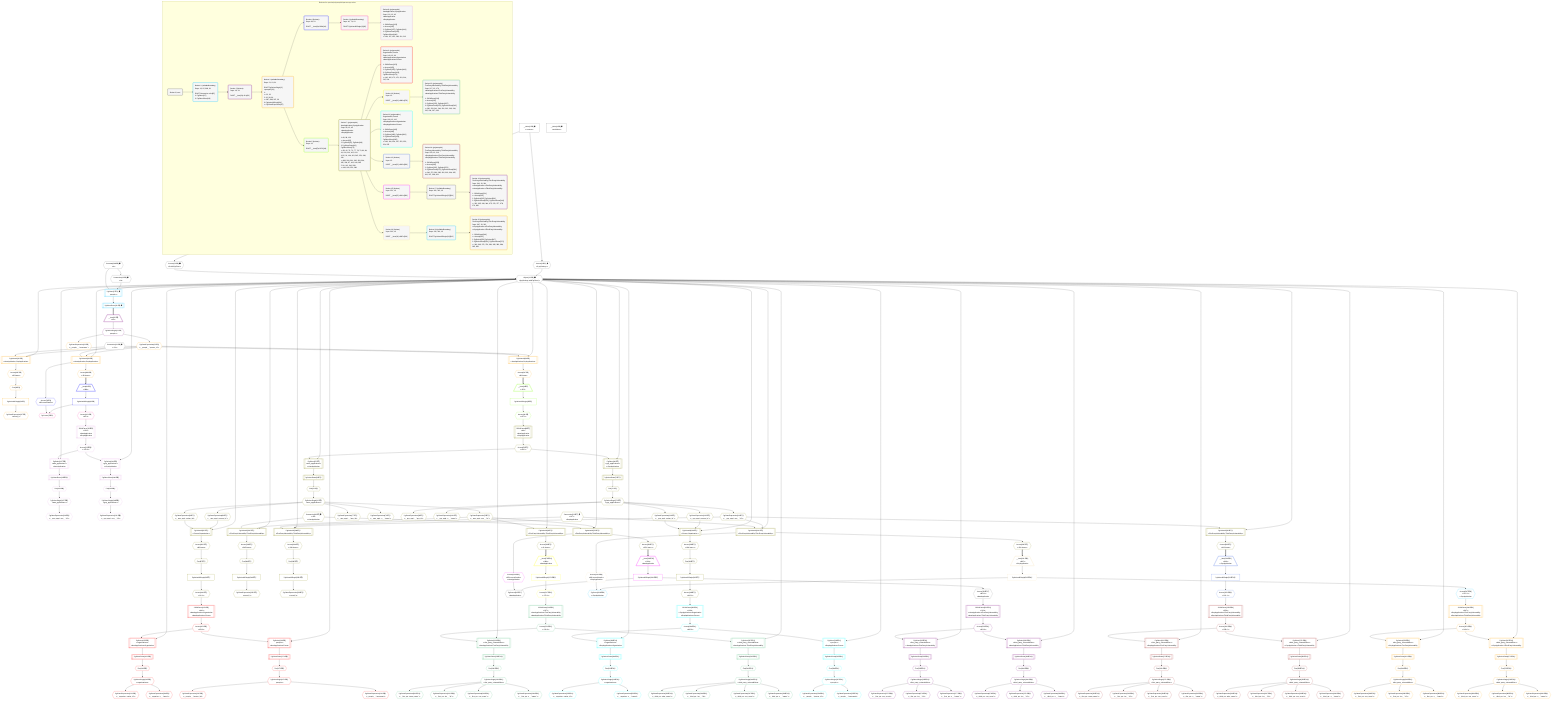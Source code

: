 %%{init: {'themeVariables': { 'fontSize': '12px'}}}%%
graph TD
    classDef path fill:#eee,stroke:#000,color:#000
    classDef plan fill:#fff,stroke-width:1px,color:#000
    classDef itemplan fill:#fff,stroke-width:2px,color:#000
    classDef unbatchedplan fill:#dff,stroke-width:1px,color:#000
    classDef sideeffectplan fill:#fcc,stroke-width:2px,color:#000
    classDef bucket fill:#f6f6f6,color:#000,stroke-width:2px,text-align:left

    subgraph "Buckets for queries/polymorphic/person-app-vulns"
    Bucket0("Bucket 0 (root)"):::bucket
    Bucket1("Bucket 1 (nullableBoundary)<br />Deps: 13, 15, 398, 31<br /><br />ROOT Connectionᐸ9ᐳ[15]<br />1: PgSelect[17]<br />2: PgSelectRows[19]"):::bucket
    Bucket2("Bucket 2 (listItem)<br />Deps: 13, 31<br /><br />ROOT __Item{2}ᐸ19ᐳ[20]"):::bucket
    Bucket3("Bucket 3 (nullableBoundary)<br />Deps: 21, 13, 31<br /><br />ROOT PgSelectSingle{2}ᐸpeopleᐳ[21]<br />1: <br />ᐳ: 22, 23<br />2: 32, 38, 39<br />ᐳ: 387, 388, 397, 33<br />3: PgUnionAllSingle[36]<br />ᐳ: PgClassExpression[37]"):::bucket
    Bucket4("Bucket 4 (listItem)<br />Deps: 38, 13<br /><br />ROOT __Item{4}ᐸ388ᐳ[41]"):::bucket
    Bucket5("Bucket 5 (listItem)<br />Deps: 13<br /><br />ROOT __Item{5}ᐸ397ᐳ[44]"):::bucket
    Bucket6("Bucket 6 (nullableBoundary)<br />Deps: 42, 74, 13<br /><br />ROOT PgUnionAllSingle{4}[42]"):::bucket
    Bucket7("Bucket 7 (polymorphic)<br />AwsApplication,GcpApplication<br />Deps: 46, 13, 45<br />ᐳAwsApplication<br />ᐳGcpApplication<br /><br />1: 48, 98, 120<br />ᐳ: Access[50]<br />2: PgSelect[52], PgSelect[66]<br />3: PgSelectRows[60], PgSelectRows[71]<br />ᐳ: 59, 62, 70, 73, 77, 78, 79, 80, 81, 99, 100, 101, 102, 103<br />4: 82, 91, 104, 113, 245, 251, 284, 290<br />ᐳ: 389, 390, 391, 392, 393, 394, 395, 396, 87, 109, 246, 285<br />5: 90, 112, 249, 288<br />ᐳ: 149, 180, 250, 289"):::bucket
    Bucket8("Bucket 8 (polymorphic)<br />AwsApplication,GcpApplication<br />Deps: 121, 13, 42<br />ᐳAwsApplication<br />ᐳGcpApplication<br /><br />1: JSONParse[123]<br />ᐳ: Access[125]<br />2: PgSelect[127], PgSelect[141]<br />3: PgSelectRows[135], PgSelectRows[146]<br />ᐳ: 134, 137, 145, 148, 211, 212"):::bucket
    Bucket9("Bucket 9 (polymorphic)<br />Organization,Person<br />Deps: 149, 13, 90<br />ᐳAwsApplicationᐳOrganization<br />ᐳAwsApplicationᐳPerson<br /><br />1: JSONParse[151]<br />ᐳ: Access[153]<br />2: PgSelect[155], PgSelect[169]<br />3: PgSelectRows[163], PgSelectRows[174]<br />ᐳ: 162, 165, 173, 176, 213, 214, 215, 216"):::bucket
    Bucket10("Bucket 10 (listItem)<br />Deps: 13<br /><br />ROOT __Item{10}ᐸ389ᐳ[178]"):::bucket
    Bucket11("Bucket 11 (polymorphic)<br />Organization,Person<br />Deps: 180, 13, 112<br />ᐳGcpApplicationᐳOrganization<br />ᐳGcpApplicationᐳPerson<br /><br />1: JSONParse[182]<br />ᐳ: Access[184]<br />2: PgSelect[186], PgSelect[200]<br />3: PgSelectRows[194], PgSelectRows[205]<br />ᐳ: 193, 196, 204, 207, 252, 253, 254, 255"):::bucket
    Bucket12("Bucket 12 (listItem)<br />Deps: 13<br /><br />ROOT __Item{12}ᐸ393ᐳ[209]"):::bucket
    Bucket13("Bucket 13 (polymorphic)<br />FirstPartyVulnerability,ThirdPartyVulnerability<br />Deps: 217, 13, 179<br />ᐳAwsApplicationᐳFirstPartyVulnerability<br />ᐳAwsApplicationᐳThirdPartyVulnerability<br /><br />1: JSONParse[219]<br />ᐳ: Access[221]<br />2: PgSelect[223], PgSelect[237]<br />3: PgSelectRows[231], PgSelectRows[242]<br />ᐳ: 230, 233, 241, 244, 291, 292, 293, 294, 295, 296, 297, 298"):::bucket
    Bucket14("Bucket 14 (polymorphic)<br />FirstPartyVulnerability,ThirdPartyVulnerability<br />Deps: 256, 13, 210<br />ᐳGcpApplicationᐳFirstPartyVulnerability<br />ᐳGcpApplicationᐳThirdPartyVulnerability<br /><br />1: JSONParse[258]<br />ᐳ: Access[260]<br />2: PgSelect[262], PgSelect[276]<br />3: PgSelectRows[270], PgSelectRows[281]<br />ᐳ: 269, 272, 280, 283, 302, 303, 304, 305, 306, 307, 308, 309"):::bucket
    Bucket15("Bucket 15 (listItem)<br />Deps: 251, 13<br /><br />ROOT __Item{15}ᐸ391ᐳ[300]"):::bucket
    Bucket16("Bucket 16 (listItem)<br />Deps: 290, 13<br /><br />ROOT __Item{16}ᐸ395ᐳ[311]"):::bucket
    Bucket17("Bucket 17 (nullableBoundary)<br />Deps: 301, 313, 13<br /><br />ROOT PgUnionAllSingle{15}[301]"):::bucket
    Bucket18("Bucket 18 (nullableBoundary)<br />Deps: 312, 316, 13<br /><br />ROOT PgUnionAllSingle{16}[312]"):::bucket
    Bucket19("Bucket 19 (polymorphic)<br />FirstPartyVulnerability,ThirdPartyVulnerability<br />Deps: 319, 13, 301<br />ᐳAwsApplicationᐳFirstPartyVulnerability<br />ᐳAwsApplicationᐳThirdPartyVulnerability<br /><br />1: JSONParse[321]<br />ᐳ: Access[323]<br />2: PgSelect[325], PgSelect[339]<br />3: PgSelectRows[333], PgSelectRows[344]<br />ᐳ: 332, 335, 343, 346, 375, 376, 377, 378, 379, 380"):::bucket
    Bucket20("Bucket 20 (polymorphic)<br />FirstPartyVulnerability,ThirdPartyVulnerability<br />Deps: 347, 13, 312<br />ᐳGcpApplicationᐳFirstPartyVulnerability<br />ᐳGcpApplicationᐳThirdPartyVulnerability<br /><br />1: JSONParse[349]<br />ᐳ: Access[351]<br />2: PgSelect[353], PgSelect[367]<br />3: PgSelectRows[361], PgSelectRows[372]<br />ᐳ: 360, 363, 371, 374, 381, 382, 383, 384, 385, 386"):::bucket
    end
    Bucket0 --> Bucket1
    Bucket1 --> Bucket2
    Bucket2 --> Bucket3
    Bucket3 --> Bucket4 & Bucket5
    Bucket4 --> Bucket6
    Bucket5 --> Bucket7
    Bucket6 --> Bucket8
    Bucket7 --> Bucket9 & Bucket10 & Bucket11 & Bucket12 & Bucket15 & Bucket16
    Bucket10 --> Bucket13
    Bucket12 --> Bucket14
    Bucket15 --> Bucket17
    Bucket16 --> Bucket18
    Bucket17 --> Bucket19
    Bucket18 --> Bucket20

    %% plan dependencies
    Object13{{"Object[13∈0] ➊<br />ᐸ{pgSettings,withPgClient}ᐳ"}}:::plan
    Access10{{"Access[10∈0] ➊<br />ᐸ2.pgSettingsᐳ"}}:::plan
    Access12{{"Access[12∈0] ➊<br />ᐸ2.withPgClientᐳ"}}:::plan
    Access10 & Access12 --> Object13
    __Value2["__Value[2∈0] ➊<br />ᐸcontextᐳ"]:::plan
    __Value2 --> Access10
    __Value2 --> Access12
    Connection15{{"Connection[15∈0] ➊<br />ᐸ9ᐳ"}}:::plan
    Constant398{{"Constant[398∈0] ➊<br />ᐸ4ᐳ"}}:::plan
    Constant398 --> Connection15
    __Value4["__Value[4∈0] ➊<br />ᐸrootValueᐳ"]:::plan
    Connection31{{"Connection[31∈0] ➊<br />ᐸ24ᐳ"}}:::plan
    PgSelect17[["PgSelect[17∈1] ➊<br />ᐸpeopleᐳ"]]:::plan
    Object13 & Connection15 & Constant398 --> PgSelect17
    PgSelectRows19[["PgSelectRows[19∈1] ➊"]]:::plan
    PgSelect17 --> PgSelectRows19
    __Item20[/"__Item[20∈2]<br />ᐸ19ᐳ"\]:::itemplan
    PgSelectRows19 ==> __Item20
    PgSelectSingle21{{"PgSelectSingle[21∈2]<br />ᐸpeopleᐳ"}}:::plan
    __Item20 --> PgSelectSingle21
    PgUnionAll32[["PgUnionAll[32∈3]<br />ᐸAwsApplication,GcpApplicationᐳ"]]:::plan
    PgClassExpression22{{"PgClassExpression[22∈3]<br />ᐸ__people__.”person_id”ᐳ"}}:::plan
    Object13 & PgClassExpression22 & Connection31 --> PgUnionAll32
    PgUnionAll38[["PgUnionAll[38∈3]<br />ᐸAwsApplication,GcpApplicationᐳ"]]:::plan
    Object13 & PgClassExpression22 & Connection31 --> PgUnionAll38
    PgUnionAll39[["PgUnionAll[39∈3]<br />ᐸAwsApplication,GcpApplicationᐳ"]]:::plan
    Object13 & PgClassExpression22 & Connection31 --> PgUnionAll39
    PgSelectSingle21 --> PgClassExpression22
    PgClassExpression23{{"PgClassExpression[23∈3]<br />ᐸ__people__.”username”ᐳ"}}:::plan
    PgSelectSingle21 --> PgClassExpression23
    First33{{"First[33∈3]"}}:::plan
    Access387{{"Access[387∈3]<br />ᐸ32.itemsᐳ"}}:::plan
    Access387 --> First33
    PgUnionAllSingle36["PgUnionAllSingle[36∈3]"]:::plan
    First33 --> PgUnionAllSingle36
    PgClassExpression37{{"PgClassExpression[37∈3]<br />ᐸcount(*)ᐳ"}}:::plan
    PgUnionAllSingle36 --> PgClassExpression37
    PgUnionAll32 --> Access387
    Access388{{"Access[388∈3]<br />ᐸ38.itemsᐳ"}}:::plan
    PgUnionAll38 --> Access388
    Access397{{"Access[397∈3]<br />ᐸ39.itemsᐳ"}}:::plan
    PgUnionAll39 --> Access397
    __Item41[/"__Item[41∈4]<br />ᐸ388ᐳ"\]:::itemplan
    Access388 ==> __Item41
    PgUnionAllSingle42["PgUnionAllSingle[42∈4]"]:::plan
    __Item41 --> PgUnionAllSingle42
    Access74{{"Access[74∈4]<br />ᐸ38.cursorDetailsᐳ"}}:::plan
    PgUnionAll38 --> Access74
    PgCursor76{{"PgCursor[76∈6]"}}:::plan
    PgUnionAllSingle42 & Access74 --> PgCursor76
    Access121{{"Access[121∈6]<br />ᐸ42.1ᐳ"}}:::plan
    PgUnionAllSingle42 --> Access121
    PgSelect127[["PgSelect[127∈8]<br />ᐸaws_applicationsᐳ<br />ᐳAwsApplication"]]:::plan
    Access125{{"Access[125∈8]^<br />ᐸ123.0ᐳ"}}:::plan
    Object13 & Access125 --> PgSelect127
    PgSelect141[["PgSelect[141∈8]<br />ᐸgcp_applicationsᐳ<br />ᐳGcpApplication"]]:::plan
    Object13 & Access125 --> PgSelect141
    JSONParse123[["JSONParse[123∈8]<br />ᐸ121ᐳ<br />ᐳAwsApplication<br />ᐳGcpApplication"]]:::plan
    Access121 --> JSONParse123
    JSONParse123 --> Access125
    First134{{"First[134∈8]^"}}:::plan
    PgSelectRows135[["PgSelectRows[135∈8]^"]]:::plan
    PgSelectRows135 --> First134
    PgSelect127 --> PgSelectRows135
    PgSelectSingle137{{"PgSelectSingle[137∈8]^<br />ᐸaws_applicationsᐳ"}}:::plan
    First134 --> PgSelectSingle137
    First145{{"First[145∈8]^"}}:::plan
    PgSelectRows146[["PgSelectRows[146∈8]^"]]:::plan
    PgSelectRows146 --> First145
    PgSelect141 --> PgSelectRows146
    PgSelectSingle148{{"PgSelectSingle[148∈8]^<br />ᐸgcp_applicationsᐳ"}}:::plan
    First145 --> PgSelectSingle148
    PgClassExpression211{{"PgClassExpression[211∈8]^<br />ᐸ__aws_appl...ons__.”id”ᐳ"}}:::plan
    PgSelectSingle137 --> PgClassExpression211
    PgClassExpression212{{"PgClassExpression[212∈8]^<br />ᐸ__gcp_appl...ons__.”id”ᐳ"}}:::plan
    PgSelectSingle148 --> PgClassExpression212
    __Item44[/"__Item[44∈5]<br />ᐸ397ᐳ"\]:::itemplan
    Access397 ==> __Item44
    PgUnionAllSingle45["PgUnionAllSingle[45∈5]"]:::plan
    __Item44 --> PgUnionAllSingle45
    Access46{{"Access[46∈5]<br />ᐸ45.1ᐳ"}}:::plan
    PgUnionAllSingle45 --> Access46
    PgUnionAll82[["PgUnionAll[82∈7]^<br />ᐸPerson,Organizationᐳ"]]:::plan
    PgClassExpression80{{"PgClassExpression[80∈7]^<br />ᐸ__aws_appl...person_id”ᐳ"}}:::plan
    PgClassExpression81{{"PgClassExpression[81∈7]^<br />ᐸ__aws_appl...zation_id”ᐳ"}}:::plan
    Object13 & PgClassExpression80 & PgClassExpression81 --> PgUnionAll82
    PgUnionAll104[["PgUnionAll[104∈7]^<br />ᐸPerson,Organizationᐳ"]]:::plan
    PgClassExpression102{{"PgClassExpression[102∈7]^<br />ᐸ__gcp_appl...person_id”ᐳ"}}:::plan
    PgClassExpression103{{"PgClassExpression[103∈7]^<br />ᐸ__gcp_appl...zation_id”ᐳ"}}:::plan
    Object13 & PgClassExpression102 & PgClassExpression103 --> PgUnionAll104
    PgUnionAll245[["PgUnionAll[245∈7]^<br />ᐸFirstPartyVulnerability,ThirdPartyVulnerabilityᐳ"]]:::plan
    PgClassExpression78{{"PgClassExpression[78∈7]^<br />ᐸ__aws_appl...ons__.”id”ᐳ"}}:::plan
    Connection98{{"Connection[98∈7] ➊<br />ᐸ95ᐳ<br />ᐳAwsApplication"}}:::plan
    Object13 & PgClassExpression78 & Connection98 --> PgUnionAll245
    PgUnionAll251[["PgUnionAll[251∈7]^<br />ᐸFirstPartyVulnerability,ThirdPartyVulnerabilityᐳ"]]:::plan
    Object13 & PgClassExpression78 & Connection98 --> PgUnionAll251
    PgUnionAll284[["PgUnionAll[284∈7]^<br />ᐸFirstPartyVulnerability,ThirdPartyVulnerabilityᐳ"]]:::plan
    PgClassExpression100{{"PgClassExpression[100∈7]^<br />ᐸ__gcp_appl...ons__.”id”ᐳ"}}:::plan
    Connection120{{"Connection[120∈7] ➊<br />ᐸ117ᐳ<br />ᐳGcpApplication"}}:::plan
    Object13 & PgClassExpression100 & Connection120 --> PgUnionAll284
    PgUnionAll290[["PgUnionAll[290∈7]^<br />ᐸFirstPartyVulnerability,ThirdPartyVulnerabilityᐳ"]]:::plan
    Object13 & PgClassExpression100 & Connection120 --> PgUnionAll290
    PgSelect52[["PgSelect[52∈7]<br />ᐸaws_applicationsᐳ<br />ᐳAwsApplication"]]:::plan
    Access50{{"Access[50∈7]^<br />ᐸ48.0ᐳ"}}:::plan
    Object13 & Access50 --> PgSelect52
    PgSelect66[["PgSelect[66∈7]<br />ᐸgcp_applicationsᐳ<br />ᐳGcpApplication"]]:::plan
    Object13 & Access50 --> PgSelect66
    PgUnionAll91[["PgUnionAll[91∈7]^<br />ᐸFirstPartyVulnerability,ThirdPartyVulnerabilityᐳ"]]:::plan
    Object13 & PgClassExpression78 --> PgUnionAll91
    PgUnionAll113[["PgUnionAll[113∈7]^<br />ᐸFirstPartyVulnerability,ThirdPartyVulnerabilityᐳ"]]:::plan
    Object13 & PgClassExpression100 --> PgUnionAll113
    JSONParse48[["JSONParse[48∈7]<br />ᐸ46ᐳ<br />ᐳAwsApplication<br />ᐳGcpApplication"]]:::plan
    Access46 --> JSONParse48
    JSONParse48 --> Access50
    First59{{"First[59∈7]^"}}:::plan
    PgSelectRows60[["PgSelectRows[60∈7]^"]]:::plan
    PgSelectRows60 --> First59
    PgSelect52 --> PgSelectRows60
    PgSelectSingle62{{"PgSelectSingle[62∈7]^<br />ᐸaws_applicationsᐳ"}}:::plan
    First59 --> PgSelectSingle62
    First70{{"First[70∈7]^"}}:::plan
    PgSelectRows71[["PgSelectRows[71∈7]^"]]:::plan
    PgSelectRows71 --> First70
    PgSelect66 --> PgSelectRows71
    PgSelectSingle73{{"PgSelectSingle[73∈7]^<br />ᐸgcp_applicationsᐳ"}}:::plan
    First70 --> PgSelectSingle73
    PgClassExpression77{{"PgClassExpression[77∈7]^<br />ᐸ__aws_appl..._.”aws_id”ᐳ"}}:::plan
    PgSelectSingle62 --> PgClassExpression77
    PgSelectSingle62 --> PgClassExpression78
    PgClassExpression79{{"PgClassExpression[79∈7]^<br />ᐸ__aws_appl...s__.”name”ᐳ"}}:::plan
    PgSelectSingle62 --> PgClassExpression79
    PgSelectSingle62 --> PgClassExpression80
    PgSelectSingle62 --> PgClassExpression81
    First87{{"First[87∈7]^"}}:::plan
    Access392{{"Access[392∈7]^<br />ᐸ82.itemsᐳ"}}:::plan
    Access392 --> First87
    PgUnionAllSingle90["PgUnionAllSingle[90∈7]^"]:::plan
    First87 --> PgUnionAllSingle90
    PgClassExpression99{{"PgClassExpression[99∈7]^<br />ᐸ__gcp_appl..._.”gcp_id”ᐳ"}}:::plan
    PgSelectSingle73 --> PgClassExpression99
    PgSelectSingle73 --> PgClassExpression100
    PgClassExpression101{{"PgClassExpression[101∈7]^<br />ᐸ__gcp_appl...s__.”name”ᐳ"}}:::plan
    PgSelectSingle73 --> PgClassExpression101
    PgSelectSingle73 --> PgClassExpression102
    PgSelectSingle73 --> PgClassExpression103
    First109{{"First[109∈7]^"}}:::plan
    Access396{{"Access[396∈7]^<br />ᐸ104.itemsᐳ"}}:::plan
    Access396 --> First109
    PgUnionAllSingle112["PgUnionAllSingle[112∈7]^"]:::plan
    First109 --> PgUnionAllSingle112
    Access149{{"Access[149∈7]^<br />ᐸ90.1ᐳ"}}:::plan
    PgUnionAllSingle90 --> Access149
    Access180{{"Access[180∈7]^<br />ᐸ112.1ᐳ"}}:::plan
    PgUnionAllSingle112 --> Access180
    First246{{"First[246∈7]^"}}:::plan
    Access390{{"Access[390∈7]^<br />ᐸ245.itemsᐳ"}}:::plan
    Access390 --> First246
    PgUnionAllSingle249["PgUnionAllSingle[249∈7]^"]:::plan
    First246 --> PgUnionAllSingle249
    PgClassExpression250{{"PgClassExpression[250∈7]^<br />ᐸcount(*)ᐳ"}}:::plan
    PgUnionAllSingle249 --> PgClassExpression250
    First285{{"First[285∈7]^"}}:::plan
    Access394{{"Access[394∈7]^<br />ᐸ284.itemsᐳ"}}:::plan
    Access394 --> First285
    PgUnionAllSingle288["PgUnionAllSingle[288∈7]^"]:::plan
    First285 --> PgUnionAllSingle288
    PgClassExpression289{{"PgClassExpression[289∈7]^<br />ᐸcount(*)ᐳ"}}:::plan
    PgUnionAllSingle288 --> PgClassExpression289
    Access389{{"Access[389∈7]^<br />ᐸ91.itemsᐳ"}}:::plan
    PgUnionAll91 --> Access389
    PgUnionAll245 --> Access390
    Access391{{"Access[391∈7]^<br />ᐸ251.itemsᐳ"}}:::plan
    PgUnionAll251 --> Access391
    PgUnionAll82 --> Access392
    Access393{{"Access[393∈7]^<br />ᐸ113.itemsᐳ"}}:::plan
    PgUnionAll113 --> Access393
    PgUnionAll284 --> Access394
    Access395{{"Access[395∈7]^<br />ᐸ290.itemsᐳ"}}:::plan
    PgUnionAll290 --> Access395
    PgUnionAll104 --> Access396
    PgSelect155[["PgSelect[155∈9]<br />ᐸorganizationsᐳ<br />ᐳAwsApplicationᐳOrganization"]]:::plan
    Access153{{"Access[153∈9]^<br />ᐸ151.0ᐳ"}}:::plan
    Object13 & Access153 --> PgSelect155
    PgSelect169[["PgSelect[169∈9]<br />ᐸpeopleᐳ<br />ᐳAwsApplicationᐳPerson"]]:::plan
    Object13 & Access153 --> PgSelect169
    JSONParse151[["JSONParse[151∈9]<br />ᐸ149ᐳ<br />ᐳAwsApplicationᐳOrganization<br />ᐳAwsApplicationᐳPerson"]]:::plan
    Access149 --> JSONParse151
    JSONParse151 --> Access153
    First162{{"First[162∈9]^"}}:::plan
    PgSelectRows163[["PgSelectRows[163∈9]^"]]:::plan
    PgSelectRows163 --> First162
    PgSelect155 --> PgSelectRows163
    PgSelectSingle165{{"PgSelectSingle[165∈9]^<br />ᐸorganizationsᐳ"}}:::plan
    First162 --> PgSelectSingle165
    First173{{"First[173∈9]^"}}:::plan
    PgSelectRows174[["PgSelectRows[174∈9]^"]]:::plan
    PgSelectRows174 --> First173
    PgSelect169 --> PgSelectRows174
    PgSelectSingle176{{"PgSelectSingle[176∈9]^<br />ᐸpeopleᐳ"}}:::plan
    First173 --> PgSelectSingle176
    PgClassExpression213{{"PgClassExpression[213∈9]^<br />ᐸ__organiza...zation_id”ᐳ"}}:::plan
    PgSelectSingle165 --> PgClassExpression213
    PgClassExpression214{{"PgClassExpression[214∈9]^<br />ᐸ__organiza...s__.”name”ᐳ"}}:::plan
    PgSelectSingle165 --> PgClassExpression214
    PgClassExpression215{{"PgClassExpression[215∈9]^<br />ᐸ__people__.”person_id”ᐳ"}}:::plan
    PgSelectSingle176 --> PgClassExpression215
    PgClassExpression216{{"PgClassExpression[216∈9]^<br />ᐸ__people__.”username”ᐳ"}}:::plan
    PgSelectSingle176 --> PgClassExpression216
    __Item178[/"__Item[178∈10]<br />ᐸ389ᐳ<br />ᐳAwsApplication"\]:::itemplan
    Access389 ==> __Item178
    PgUnionAllSingle179["PgUnionAllSingle[179∈10]^"]:::plan
    __Item178 --> PgUnionAllSingle179
    Access217{{"Access[217∈10]^<br />ᐸ179.1ᐳ"}}:::plan
    PgUnionAllSingle179 --> Access217
    PgSelect223[["PgSelect[223∈13]<br />ᐸfirst_party_vulnerabilitiesᐳ<br />ᐳAwsApplicationᐳFirstPartyVulnerability"]]:::plan
    Access221{{"Access[221∈13]^<br />ᐸ219.0ᐳ"}}:::plan
    Object13 & Access221 --> PgSelect223
    PgSelect237[["PgSelect[237∈13]<br />ᐸthird_party_vulnerabilitiesᐳ<br />ᐳAwsApplicationᐳThirdPartyVulnerability"]]:::plan
    Object13 & Access221 --> PgSelect237
    JSONParse219[["JSONParse[219∈13]<br />ᐸ217ᐳ<br />ᐳAwsApplicationᐳFirstPartyVulnerability<br />ᐳAwsApplicationᐳThirdPartyVulnerability"]]:::plan
    Access217 --> JSONParse219
    JSONParse219 --> Access221
    First230{{"First[230∈13]^"}}:::plan
    PgSelectRows231[["PgSelectRows[231∈13]^"]]:::plan
    PgSelectRows231 --> First230
    PgSelect223 --> PgSelectRows231
    PgSelectSingle233{{"PgSelectSingle[233∈13]^<br />ᐸfirst_party_vulnerabilitiesᐳ"}}:::plan
    First230 --> PgSelectSingle233
    First241{{"First[241∈13]^"}}:::plan
    PgSelectRows242[["PgSelectRows[242∈13]^"]]:::plan
    PgSelectRows242 --> First241
    PgSelect237 --> PgSelectRows242
    PgSelectSingle244{{"PgSelectSingle[244∈13]^<br />ᐸthird_party_vulnerabilitiesᐳ"}}:::plan
    First241 --> PgSelectSingle244
    PgClassExpression291{{"PgClassExpression[291∈13]^<br />ᐸ__first_pa...team_name”ᐳ"}}:::plan
    PgSelectSingle233 --> PgClassExpression291
    PgClassExpression292{{"PgClassExpression[292∈13]^<br />ᐸ__first_pa...ies__.”id”ᐳ"}}:::plan
    PgSelectSingle233 --> PgClassExpression292
    PgClassExpression293{{"PgClassExpression[293∈13]^<br />ᐸ__first_pa...vss_score”ᐳ"}}:::plan
    PgSelectSingle233 --> PgClassExpression293
    PgClassExpression294{{"PgClassExpression[294∈13]^<br />ᐸ__first_pa...s__.”name”ᐳ"}}:::plan
    PgSelectSingle233 --> PgClassExpression294
    PgClassExpression295{{"PgClassExpression[295∈13]^<br />ᐸ__third_pa...ndor_name”ᐳ"}}:::plan
    PgSelectSingle244 --> PgClassExpression295
    PgClassExpression296{{"PgClassExpression[296∈13]^<br />ᐸ__third_pa...ies__.”id”ᐳ"}}:::plan
    PgSelectSingle244 --> PgClassExpression296
    PgClassExpression297{{"PgClassExpression[297∈13]^<br />ᐸ__third_pa...vss_score”ᐳ"}}:::plan
    PgSelectSingle244 --> PgClassExpression297
    PgClassExpression298{{"PgClassExpression[298∈13]^<br />ᐸ__third_pa...s__.”name”ᐳ"}}:::plan
    PgSelectSingle244 --> PgClassExpression298
    PgSelect186[["PgSelect[186∈11]<br />ᐸorganizationsᐳ<br />ᐳGcpApplicationᐳOrganization"]]:::plan
    Access184{{"Access[184∈11]^<br />ᐸ182.0ᐳ"}}:::plan
    Object13 & Access184 --> PgSelect186
    PgSelect200[["PgSelect[200∈11]<br />ᐸpeopleᐳ<br />ᐳGcpApplicationᐳPerson"]]:::plan
    Object13 & Access184 --> PgSelect200
    JSONParse182[["JSONParse[182∈11]<br />ᐸ180ᐳ<br />ᐳGcpApplicationᐳOrganization<br />ᐳGcpApplicationᐳPerson"]]:::plan
    Access180 --> JSONParse182
    JSONParse182 --> Access184
    First193{{"First[193∈11]^"}}:::plan
    PgSelectRows194[["PgSelectRows[194∈11]^"]]:::plan
    PgSelectRows194 --> First193
    PgSelect186 --> PgSelectRows194
    PgSelectSingle196{{"PgSelectSingle[196∈11]^<br />ᐸorganizationsᐳ"}}:::plan
    First193 --> PgSelectSingle196
    First204{{"First[204∈11]^"}}:::plan
    PgSelectRows205[["PgSelectRows[205∈11]^"]]:::plan
    PgSelectRows205 --> First204
    PgSelect200 --> PgSelectRows205
    PgSelectSingle207{{"PgSelectSingle[207∈11]^<br />ᐸpeopleᐳ"}}:::plan
    First204 --> PgSelectSingle207
    PgClassExpression252{{"PgClassExpression[252∈11]^<br />ᐸ__organiza...zation_id”ᐳ"}}:::plan
    PgSelectSingle196 --> PgClassExpression252
    PgClassExpression253{{"PgClassExpression[253∈11]^<br />ᐸ__organiza...s__.”name”ᐳ"}}:::plan
    PgSelectSingle196 --> PgClassExpression253
    PgClassExpression254{{"PgClassExpression[254∈11]^<br />ᐸ__people__.”person_id”ᐳ"}}:::plan
    PgSelectSingle207 --> PgClassExpression254
    PgClassExpression255{{"PgClassExpression[255∈11]^<br />ᐸ__people__.”username”ᐳ"}}:::plan
    PgSelectSingle207 --> PgClassExpression255
    __Item209[/"__Item[209∈12]<br />ᐸ393ᐳ<br />ᐳGcpApplication"\]:::itemplan
    Access393 ==> __Item209
    PgUnionAllSingle210["PgUnionAllSingle[210∈12]^"]:::plan
    __Item209 --> PgUnionAllSingle210
    Access256{{"Access[256∈12]^<br />ᐸ210.1ᐳ"}}:::plan
    PgUnionAllSingle210 --> Access256
    PgSelect262[["PgSelect[262∈14]<br />ᐸfirst_party_vulnerabilitiesᐳ<br />ᐳGcpApplicationᐳFirstPartyVulnerability"]]:::plan
    Access260{{"Access[260∈14]^<br />ᐸ258.0ᐳ"}}:::plan
    Object13 & Access260 --> PgSelect262
    PgSelect276[["PgSelect[276∈14]<br />ᐸthird_party_vulnerabilitiesᐳ<br />ᐳGcpApplicationᐳThirdPartyVulnerability"]]:::plan
    Object13 & Access260 --> PgSelect276
    JSONParse258[["JSONParse[258∈14]<br />ᐸ256ᐳ<br />ᐳGcpApplicationᐳFirstPartyVulnerability<br />ᐳGcpApplicationᐳThirdPartyVulnerability"]]:::plan
    Access256 --> JSONParse258
    JSONParse258 --> Access260
    First269{{"First[269∈14]^"}}:::plan
    PgSelectRows270[["PgSelectRows[270∈14]^"]]:::plan
    PgSelectRows270 --> First269
    PgSelect262 --> PgSelectRows270
    PgSelectSingle272{{"PgSelectSingle[272∈14]^<br />ᐸfirst_party_vulnerabilitiesᐳ"}}:::plan
    First269 --> PgSelectSingle272
    First280{{"First[280∈14]^"}}:::plan
    PgSelectRows281[["PgSelectRows[281∈14]^"]]:::plan
    PgSelectRows281 --> First280
    PgSelect276 --> PgSelectRows281
    PgSelectSingle283{{"PgSelectSingle[283∈14]^<br />ᐸthird_party_vulnerabilitiesᐳ"}}:::plan
    First280 --> PgSelectSingle283
    PgClassExpression302{{"PgClassExpression[302∈14]^<br />ᐸ__first_pa...team_name”ᐳ"}}:::plan
    PgSelectSingle272 --> PgClassExpression302
    PgClassExpression303{{"PgClassExpression[303∈14]^<br />ᐸ__first_pa...ies__.”id”ᐳ"}}:::plan
    PgSelectSingle272 --> PgClassExpression303
    PgClassExpression304{{"PgClassExpression[304∈14]^<br />ᐸ__first_pa...vss_score”ᐳ"}}:::plan
    PgSelectSingle272 --> PgClassExpression304
    PgClassExpression305{{"PgClassExpression[305∈14]^<br />ᐸ__first_pa...s__.”name”ᐳ"}}:::plan
    PgSelectSingle272 --> PgClassExpression305
    PgClassExpression306{{"PgClassExpression[306∈14]^<br />ᐸ__third_pa...ndor_name”ᐳ"}}:::plan
    PgSelectSingle283 --> PgClassExpression306
    PgClassExpression307{{"PgClassExpression[307∈14]^<br />ᐸ__third_pa...ies__.”id”ᐳ"}}:::plan
    PgSelectSingle283 --> PgClassExpression307
    PgClassExpression308{{"PgClassExpression[308∈14]^<br />ᐸ__third_pa...vss_score”ᐳ"}}:::plan
    PgSelectSingle283 --> PgClassExpression308
    PgClassExpression309{{"PgClassExpression[309∈14]^<br />ᐸ__third_pa...s__.”name”ᐳ"}}:::plan
    PgSelectSingle283 --> PgClassExpression309
    __Item300[/"__Item[300∈15]<br />ᐸ391ᐳ<br />ᐳAwsApplication"\]:::itemplan
    Access391 ==> __Item300
    PgUnionAllSingle301["PgUnionAllSingle[301∈15]^"]:::plan
    __Item300 --> PgUnionAllSingle301
    Access313{{"Access[313∈15]<br />ᐸ251.cursorDetailsᐳ<br />ᐳAwsApplication"}}:::plan
    PgUnionAll251 --> Access313
    PgCursor315{{"PgCursor[315∈17]<br />ᐳAwsApplication"}}:::plan
    PgUnionAllSingle301 & Access313 --> PgCursor315
    Access319{{"Access[319∈17]<br />ᐸ301.1ᐳ<br />ᐳAwsApplication"}}:::plan
    PgUnionAllSingle301 --> Access319
    PgSelect325[["PgSelect[325∈19]<br />ᐸfirst_party_vulnerabilitiesᐳ<br />ᐳAwsApplicationᐳFirstPartyVulnerability"]]:::plan
    Access323{{"Access[323∈19]^<br />ᐸ321.0ᐳ"}}:::plan
    Object13 & Access323 --> PgSelect325
    PgSelect339[["PgSelect[339∈19]<br />ᐸthird_party_vulnerabilitiesᐳ<br />ᐳAwsApplicationᐳThirdPartyVulnerability"]]:::plan
    Object13 & Access323 --> PgSelect339
    JSONParse321[["JSONParse[321∈19]<br />ᐸ319ᐳ<br />ᐳAwsApplicationᐳFirstPartyVulnerability<br />ᐳAwsApplicationᐳThirdPartyVulnerability"]]:::plan
    Access319 --> JSONParse321
    JSONParse321 --> Access323
    First332{{"First[332∈19]^"}}:::plan
    PgSelectRows333[["PgSelectRows[333∈19]^"]]:::plan
    PgSelectRows333 --> First332
    PgSelect325 --> PgSelectRows333
    PgSelectSingle335{{"PgSelectSingle[335∈19]^<br />ᐸfirst_party_vulnerabilitiesᐳ"}}:::plan
    First332 --> PgSelectSingle335
    First343{{"First[343∈19]^"}}:::plan
    PgSelectRows344[["PgSelectRows[344∈19]^"]]:::plan
    PgSelectRows344 --> First343
    PgSelect339 --> PgSelectRows344
    PgSelectSingle346{{"PgSelectSingle[346∈19]^<br />ᐸthird_party_vulnerabilitiesᐳ"}}:::plan
    First343 --> PgSelectSingle346
    PgClassExpression375{{"PgClassExpression[375∈19]^<br />ᐸ__first_pa...vss_score”ᐳ"}}:::plan
    PgSelectSingle335 --> PgClassExpression375
    PgClassExpression376{{"PgClassExpression[376∈19]^<br />ᐸ__first_pa...ies__.”id”ᐳ"}}:::plan
    PgSelectSingle335 --> PgClassExpression376
    PgClassExpression377{{"PgClassExpression[377∈19]^<br />ᐸ__first_pa...s__.”name”ᐳ"}}:::plan
    PgSelectSingle335 --> PgClassExpression377
    PgClassExpression378{{"PgClassExpression[378∈19]^<br />ᐸ__third_pa...vss_score”ᐳ"}}:::plan
    PgSelectSingle346 --> PgClassExpression378
    PgClassExpression379{{"PgClassExpression[379∈19]^<br />ᐸ__third_pa...ies__.”id”ᐳ"}}:::plan
    PgSelectSingle346 --> PgClassExpression379
    PgClassExpression380{{"PgClassExpression[380∈19]^<br />ᐸ__third_pa...s__.”name”ᐳ"}}:::plan
    PgSelectSingle346 --> PgClassExpression380
    __Item311[/"__Item[311∈16]<br />ᐸ395ᐳ<br />ᐳGcpApplication"\]:::itemplan
    Access395 ==> __Item311
    PgUnionAllSingle312["PgUnionAllSingle[312∈16]^"]:::plan
    __Item311 --> PgUnionAllSingle312
    Access316{{"Access[316∈16]<br />ᐸ290.cursorDetailsᐳ<br />ᐳGcpApplication"}}:::plan
    PgUnionAll290 --> Access316
    PgCursor318{{"PgCursor[318∈18]<br />ᐳGcpApplication"}}:::plan
    PgUnionAllSingle312 & Access316 --> PgCursor318
    Access347{{"Access[347∈18]<br />ᐸ312.1ᐳ<br />ᐳGcpApplication"}}:::plan
    PgUnionAllSingle312 --> Access347
    PgSelect353[["PgSelect[353∈20]<br />ᐸfirst_party_vulnerabilitiesᐳ<br />ᐳGcpApplicationᐳFirstPartyVulnerability"]]:::plan
    Access351{{"Access[351∈20]^<br />ᐸ349.0ᐳ"}}:::plan
    Object13 & Access351 --> PgSelect353
    PgSelect367[["PgSelect[367∈20]<br />ᐸthird_party_vulnerabilitiesᐳ<br />ᐳGcpApplicationᐳThirdPartyVulnerability"]]:::plan
    Object13 & Access351 --> PgSelect367
    JSONParse349[["JSONParse[349∈20]<br />ᐸ347ᐳ<br />ᐳGcpApplicationᐳFirstPartyVulnerability<br />ᐳGcpApplicationᐳThirdPartyVulnerability"]]:::plan
    Access347 --> JSONParse349
    JSONParse349 --> Access351
    First360{{"First[360∈20]^"}}:::plan
    PgSelectRows361[["PgSelectRows[361∈20]^"]]:::plan
    PgSelectRows361 --> First360
    PgSelect353 --> PgSelectRows361
    PgSelectSingle363{{"PgSelectSingle[363∈20]^<br />ᐸfirst_party_vulnerabilitiesᐳ"}}:::plan
    First360 --> PgSelectSingle363
    First371{{"First[371∈20]^"}}:::plan
    PgSelectRows372[["PgSelectRows[372∈20]^"]]:::plan
    PgSelectRows372 --> First371
    PgSelect367 --> PgSelectRows372
    PgSelectSingle374{{"PgSelectSingle[374∈20]^<br />ᐸthird_party_vulnerabilitiesᐳ"}}:::plan
    First371 --> PgSelectSingle374
    PgClassExpression381{{"PgClassExpression[381∈20]^<br />ᐸ__first_pa...vss_score”ᐳ"}}:::plan
    PgSelectSingle363 --> PgClassExpression381
    PgClassExpression382{{"PgClassExpression[382∈20]^<br />ᐸ__first_pa...ies__.”id”ᐳ"}}:::plan
    PgSelectSingle363 --> PgClassExpression382
    PgClassExpression383{{"PgClassExpression[383∈20]^<br />ᐸ__first_pa...s__.”name”ᐳ"}}:::plan
    PgSelectSingle363 --> PgClassExpression383
    PgClassExpression384{{"PgClassExpression[384∈20]^<br />ᐸ__third_pa...vss_score”ᐳ"}}:::plan
    PgSelectSingle374 --> PgClassExpression384
    PgClassExpression385{{"PgClassExpression[385∈20]^<br />ᐸ__third_pa...ies__.”id”ᐳ"}}:::plan
    PgSelectSingle374 --> PgClassExpression385
    PgClassExpression386{{"PgClassExpression[386∈20]^<br />ᐸ__third_pa...s__.”name”ᐳ"}}:::plan
    PgSelectSingle374 --> PgClassExpression386

    %% define steps
    classDef bucket0 stroke:#696969
    class Bucket0,__Value2,__Value4,Access10,Access12,Object13,Connection15,Connection31,Constant398 bucket0
    classDef bucket1 stroke:#00bfff
    class Bucket1,PgSelect17,PgSelectRows19 bucket1
    classDef bucket2 stroke:#7f007f
    class Bucket2,__Item20,PgSelectSingle21 bucket2
    classDef bucket3 stroke:#ffa500
    class Bucket3,PgClassExpression22,PgClassExpression23,PgUnionAll32,First33,PgUnionAllSingle36,PgClassExpression37,PgUnionAll38,PgUnionAll39,Access387,Access388,Access397 bucket3
    classDef bucket4 stroke:#0000ff
    class Bucket4,__Item41,PgUnionAllSingle42,Access74 bucket4
    classDef bucket5 stroke:#7fff00
    class Bucket5,__Item44,PgUnionAllSingle45,Access46 bucket5
    classDef bucket6 stroke:#ff1493
    class Bucket6,PgCursor76,Access121 bucket6
    classDef bucket7 stroke:#808000
    class Bucket7,JSONParse48,Access50,PgSelect52,First59,PgSelectRows60,PgSelectSingle62,PgSelect66,First70,PgSelectRows71,PgSelectSingle73,PgClassExpression77,PgClassExpression78,PgClassExpression79,PgClassExpression80,PgClassExpression81,PgUnionAll82,First87,PgUnionAllSingle90,PgUnionAll91,Connection98,PgClassExpression99,PgClassExpression100,PgClassExpression101,PgClassExpression102,PgClassExpression103,PgUnionAll104,First109,PgUnionAllSingle112,PgUnionAll113,Connection120,Access149,Access180,PgUnionAll245,First246,PgUnionAllSingle249,PgClassExpression250,PgUnionAll251,PgUnionAll284,First285,PgUnionAllSingle288,PgClassExpression289,PgUnionAll290,Access389,Access390,Access391,Access392,Access393,Access394,Access395,Access396 bucket7
    classDef bucket8 stroke:#dda0dd
    class Bucket8,JSONParse123,Access125,PgSelect127,First134,PgSelectRows135,PgSelectSingle137,PgSelect141,First145,PgSelectRows146,PgSelectSingle148,PgClassExpression211,PgClassExpression212 bucket8
    classDef bucket9 stroke:#ff0000
    class Bucket9,JSONParse151,Access153,PgSelect155,First162,PgSelectRows163,PgSelectSingle165,PgSelect169,First173,PgSelectRows174,PgSelectSingle176,PgClassExpression213,PgClassExpression214,PgClassExpression215,PgClassExpression216 bucket9
    classDef bucket10 stroke:#ffff00
    class Bucket10,__Item178,PgUnionAllSingle179,Access217 bucket10
    classDef bucket11 stroke:#00ffff
    class Bucket11,JSONParse182,Access184,PgSelect186,First193,PgSelectRows194,PgSelectSingle196,PgSelect200,First204,PgSelectRows205,PgSelectSingle207,PgClassExpression252,PgClassExpression253,PgClassExpression254,PgClassExpression255 bucket11
    classDef bucket12 stroke:#4169e1
    class Bucket12,__Item209,PgUnionAllSingle210,Access256 bucket12
    classDef bucket13 stroke:#3cb371
    class Bucket13,JSONParse219,Access221,PgSelect223,First230,PgSelectRows231,PgSelectSingle233,PgSelect237,First241,PgSelectRows242,PgSelectSingle244,PgClassExpression291,PgClassExpression292,PgClassExpression293,PgClassExpression294,PgClassExpression295,PgClassExpression296,PgClassExpression297,PgClassExpression298 bucket13
    classDef bucket14 stroke:#a52a2a
    class Bucket14,JSONParse258,Access260,PgSelect262,First269,PgSelectRows270,PgSelectSingle272,PgSelect276,First280,PgSelectRows281,PgSelectSingle283,PgClassExpression302,PgClassExpression303,PgClassExpression304,PgClassExpression305,PgClassExpression306,PgClassExpression307,PgClassExpression308,PgClassExpression309 bucket14
    classDef bucket15 stroke:#ff00ff
    class Bucket15,__Item300,PgUnionAllSingle301,Access313 bucket15
    classDef bucket16 stroke:#f5deb3
    class Bucket16,__Item311,PgUnionAllSingle312,Access316 bucket16
    classDef bucket17 stroke:#696969
    class Bucket17,PgCursor315,Access319 bucket17
    classDef bucket18 stroke:#00bfff
    class Bucket18,PgCursor318,Access347 bucket18
    classDef bucket19 stroke:#7f007f
    class Bucket19,JSONParse321,Access323,PgSelect325,First332,PgSelectRows333,PgSelectSingle335,PgSelect339,First343,PgSelectRows344,PgSelectSingle346,PgClassExpression375,PgClassExpression376,PgClassExpression377,PgClassExpression378,PgClassExpression379,PgClassExpression380 bucket19
    classDef bucket20 stroke:#ffa500
    class Bucket20,JSONParse349,Access351,PgSelect353,First360,PgSelectRows361,PgSelectSingle363,PgSelect367,First371,PgSelectRows372,PgSelectSingle374,PgClassExpression381,PgClassExpression382,PgClassExpression383,PgClassExpression384,PgClassExpression385,PgClassExpression386 bucket20
